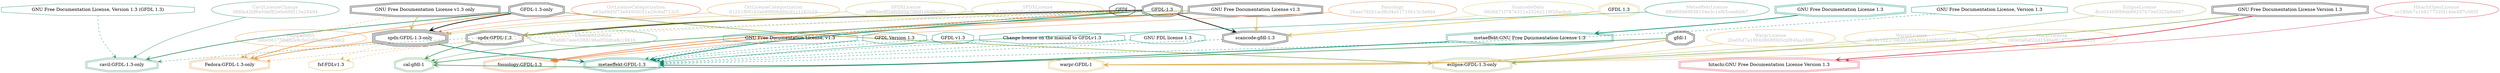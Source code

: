 strict digraph {
    node [shape=box];
    graph [splines=curved];
    1863 [label="SPDXLicense\nbfff8bedff3df6805b79f0f1db59a3f7"
         ,fontcolor=gray
         ,color="#b8bf62"
         ,fillcolor="beige;1"
         ,shape=ellipse];
    1864 [label="spdx:GFDL-1.3-only"
         ,shape=tripleoctagon];
    1865 [label="GFDL-1.3-only"
         ,shape=doubleoctagon];
    1866 [label="GNU Free Documentation License v1.3 only"
         ,shape=doubleoctagon];
    1873 [label="SPDXLicense\nc7d5b3a69dfce0608a0e07a44d99b342"
         ,fontcolor=gray
         ,color="#b8bf62"
         ,fillcolor="beige;1"
         ,shape=ellipse];
    1874 [label="spdx:GFDL-1.3"
         ,shape=doubleoctagon];
    1875 [label="GFDL-1.3"
         ,shape=doubleoctagon];
    1876 [label="GNU Free Documentation License v1.3"
         ,shape=doubleoctagon];
    6395 [label=GFDL,shape=octagon];
    6427 [label="FedoraEntry\n5bbe561758db2a9c3e2c09ef30540dc2"
         ,fontcolor=gray
         ,color="#e09d4b"
         ,fillcolor="beige;1"
         ,shape=ellipse];
    6428 [label="Fedora:GFDL-1.3-only"
         ,color="#e09d4b"
         ,shape=doubleoctagon];
    10199 [label="fsf:FDLv1.3"
          ,color="#deb256"
          ,shape=octagon];
    10929 [label="ChooseALicense\n95afdb7eee0388198a0f3bfca8c1981b"
          ,fontcolor=gray
          ,color="#58a066"
          ,fillcolor="beige;1"
          ,shape=ellipse];
    10930 [label="cal:gfdl-1"
          ,color="#58a066"
          ,shape=doubleoctagon];
    10931 [label="gfdl-1"
          ,shape=doubleoctagon];
    15940 [label="ScancodeData\n06d6b71f787e311a25262118f20acbc0"
          ,fontcolor=gray
          ,color="#dac767"
          ,fillcolor="beige;1"
          ,shape=ellipse];
    15941 [label="scancode:gfdl-1.3"
          ,shape=doubleoctagon];
    15942 [label="GFDL 1.3"
          ,color="#dac767"
          ,shape=doubleoctagon];
    26721 [label="Fossology\n26aec792b1acf8cf4e51710b13c3e0d4"
          ,fontcolor=gray
          ,color="#e18745"
          ,fillcolor="beige;1"
          ,shape=ellipse];
    26722 [label="fossology:GFDL-1.3"
          ,color="#e18745"
          ,shape=doubleoctagon];
    28709 [label="OrtLicenseCategorization\ne63a09d5f73e84930c51a29c9af712c5"
          ,fontcolor=gray
          ,color="#e06f45"
          ,fillcolor="beige;1"
          ,shape=ellipse];
    35458 [label="OrtLicenseCategorization\n01251f68163ab99906d60c91c1167c19"
          ,fontcolor=gray
          ,color="#e09d4b"
          ,fillcolor="beige;1"
          ,shape=ellipse];
    36866 [label="CavilLicenseChange\n086fa42bf6e5def82e0e68fd13a28494"
          ,fontcolor=gray
          ,color="#379469"
          ,fillcolor="beige;1"
          ,shape=ellipse];
    36867 [label="cavil:GFDL-1.3-only"
          ,color="#379469"
          ,shape=doubleoctagon];
    36868 [label="GNU Free Documentation License, Version 1.3 (GFDL 1.3)"
          ,color="#379469"
          ,shape=octagon];
    42854 [label="MetaeffektLicense\n8ffe90f469938104e3c1ef65ceefebb7"
          ,fontcolor=gray
          ,color="#00876c"
          ,fillcolor="beige;1"
          ,shape=ellipse];
    42855 [label="metaeffekt:GFDL-1.3"
          ,color="#00876c"
          ,shape=doubleoctagon];
    42856 [label="metaeffekt:GNU Free Documentation License 1.3"
          ,color="#00876c"
          ,shape=doubleoctagon];
    42857 [label="GNU Free Documentation License 1.3"
          ,color="#00876c"
          ,shape=doubleoctagon];
    42858 [label="GNU Free Documentation License, Version 1.3"
          ,color="#00876c"
          ,shape=octagon];
    42859 [label="GNU Free Documentation License, v1.3"
          ,color="#00876c"
          ,shape=octagon];
    42860 [label="GFDL Version 1.3"
          ,color="#00876c"
          ,shape=octagon];
    42861 [label="GFDL v1.3"
          ,color="#00876c"
          ,shape=octagon];
    42862 [label="Change license on the manual to GFDLv1.3"
          ,color="#00876c"
          ,shape=octagon];
    42863 [label="GNU FDL license 1.3"
          ,color="#00876c"
          ,shape=octagon];
    50150 [label="WarprLicense\na819c1d22708391b943024dd895972d5"
          ,fontcolor=gray
          ,color="#deb256"
          ,fillcolor="beige;1"
          ,shape=ellipse];
    50151 [label="warpr:GFDL-1"
          ,color="#deb256"
          ,shape=doubleoctagon];
    50152 [label="WarprLicense\nc80e3a6af22d15d6af618777da058529"
          ,fontcolor=gray
          ,color="#deb256"
          ,fillcolor="beige;1"
          ,shape=ellipse];
    50153 [label="WarprLicense\n2ba05d7a18040868f0b5cbf84faa189b"
          ,fontcolor=gray
          ,color="#deb256"
          ,fillcolor="beige;1"
          ,shape=ellipse];
    51981 [label="HitachiOpenLicense\ncc18feb7a16817752fd14de4ff7c083f"
          ,fontcolor=gray
          ,color="#d43d51"
          ,fillcolor="beige;1"
          ,shape=ellipse];
    51982 [label="hitachi:GNU Free Documentation License Version 1.3"
          ,color="#d43d51"
          ,shape=doubleoctagon];
    51983 [label="GNU Free Documentation License Version 1.3"
          ,shape=doubleoctagon];
    54278 [label="EclipseLicense\n8cc03469f99db89257b70e0325b8e687"
          ,fontcolor=gray
          ,color="#98b561"
          ,fillcolor="beige;1"
          ,shape=ellipse];
    54279 [label="eclipse:GFDL-1.3-only"
          ,color="#98b561"
          ,shape=doubleoctagon];
    1863 -> 1864 [weight=0.5
                 ,color="#b8bf62"];
    1864 -> 6428 [style=bold
                 ,arrowhead=vee
                 ,weight=0.7
                 ,color="#e09d4b"];
    1864 -> 10199 [style=dashed
                  ,arrowhead=vee
                  ,weight=0.5
                  ,color="#deb256"];
    1864 -> 42855 [style=bold
                  ,arrowhead=vee
                  ,weight=0.7
                  ,color="#00876c"];
    1865 -> 1864 [style=bold
                 ,arrowhead=vee
                 ,weight=0.7];
    1865 -> 6428 [style=bold
                 ,arrowhead=vee
                 ,weight=0.7
                 ,color="#e09d4b"];
    1865 -> 36867 [style=bold
                  ,arrowhead=vee
                  ,weight=0.7
                  ,color="#379469"];
    1865 -> 36867 [style=bold
                  ,arrowhead=vee
                  ,weight=0.7
                  ,color="#379469"];
    1865 -> 54279 [style=bold
                  ,arrowhead=vee
                  ,weight=0.7
                  ,color="#98b561"];
    1866 -> 1864 [style=bold
                 ,arrowhead=vee
                 ,weight=0.7
                 ,color="#b8bf62"];
    1866 -> 6428 [style=dashed
                 ,arrowhead=vee
                 ,weight=0.5
                 ,color="#e09d4b"];
    1873 -> 1874 [weight=0.5
                 ,color="#b8bf62"];
    1874 -> 10199 [style=dashed
                  ,arrowhead=vee
                  ,weight=0.5
                  ,color="#deb256"];
    1874 -> 10930 [style=bold
                  ,arrowhead=vee
                  ,weight=0.7
                  ,color="#58a066"];
    1875 -> 1874 [style=bold
                 ,arrowhead=vee
                 ,weight=0.7];
    1875 -> 15941 [style=bold
                  ,arrowhead=vee
                  ,weight=0.7];
    1875 -> 26722 [style=bold
                  ,arrowhead=vee
                  ,weight=0.7
                  ,color="#e18745"];
    1875 -> 36867 [style=dashed
                  ,arrowhead=vee
                  ,weight=0.5
                  ,color="#379469"];
    1875 -> 42855 [style=bold
                  ,arrowhead=vee
                  ,weight=0.7
                  ,color="#00876c"];
    1875 -> 42855 [style=bold
                  ,arrowhead=vee
                  ,weight=0.7
                  ,color="#00876c"];
    1876 -> 1874 [style=bold
                 ,arrowhead=vee
                 ,weight=0.7
                 ,color="#b8bf62"];
    1876 -> 10930 [style=bold
                  ,arrowhead=vee
                  ,weight=0.7
                  ,color="#58a066"];
    1876 -> 15941 [style=bold
                  ,arrowhead=vee
                  ,weight=0.7
                  ,color="#dac767"];
    1876 -> 26722 [style=bold
                  ,arrowhead=vee
                  ,weight=0.7
                  ,color="#e18745"];
    6395 -> 6428 [style=dashed
                 ,arrowhead=vee
                 ,weight=0.5
                 ,color="#e09d4b"];
    6395 -> 42855 [style=dashed
                  ,arrowhead=vee
                  ,weight=0.5
                  ,color="#00876c"];
    6427 -> 6428 [weight=0.5
                 ,color="#e09d4b"];
    10929 -> 10930 [weight=0.5
                   ,color="#58a066"];
    10931 -> 10930 [style=bold
                   ,arrowhead=vee
                   ,weight=0.7
                   ,color="#58a066"];
    10931 -> 50151 [style=bold
                   ,arrowhead=vee
                   ,weight=0.7
                   ,color="#deb256"];
    15940 -> 15941 [weight=0.5
                   ,color="#dac767"];
    15941 -> 42855 [style=dashed
                   ,arrowhead=vee
                   ,weight=0.5
                   ,color="#00876c"];
    15942 -> 15941 [style=bold
                   ,arrowhead=vee
                   ,weight=0.7
                   ,color="#dac767"];
    26721 -> 26722 [weight=0.5
                   ,color="#e18745"];
    28709 -> 1864 [weight=0.5
                  ,color="#e06f45"];
    35458 -> 1864 [weight=0.5
                  ,color="#e09d4b"];
    36866 -> 36867 [weight=0.5
                   ,color="#379469"];
    36868 -> 36867 [style=dashed
                   ,arrowhead=vee
                   ,weight=0.5
                   ,color="#379469"];
    42854 -> 42855 [weight=0.5
                   ,color="#00876c"];
    42856 -> 42855 [style=bold
                   ,arrowhead=vee
                   ,weight=0.7
                   ,color="#00876c"];
    42857 -> 42856 [style=bold
                   ,arrowhead=vee
                   ,weight=0.7
                   ,color="#00876c"];
    42858 -> 42855 [style=dashed
                   ,arrowhead=vee
                   ,weight=0.5
                   ,color="#00876c"];
    42859 -> 42855 [style=dashed
                   ,arrowhead=vee
                   ,weight=0.5
                   ,color="#00876c"];
    42860 -> 42855 [style=dashed
                   ,arrowhead=vee
                   ,weight=0.5
                   ,color="#00876c"];
    42861 -> 42855 [style=dashed
                   ,arrowhead=vee
                   ,weight=0.5
                   ,color="#00876c"];
    42862 -> 42855 [style=dashed
                   ,arrowhead=vee
                   ,weight=0.5
                   ,color="#00876c"];
    42863 -> 42855 [style=dashed
                   ,arrowhead=vee
                   ,weight=0.5
                   ,color="#00876c"];
    50150 -> 50151 [weight=0.5
                   ,color="#deb256"];
    50152 -> 50151 [weight=0.5
                   ,color="#deb256"];
    50153 -> 50151 [weight=0.5
                   ,color="#deb256"];
    51981 -> 51982 [weight=0.5
                   ,color="#d43d51"];
    51983 -> 51982 [style=bold
                   ,arrowhead=vee
                   ,weight=0.7
                   ,color="#d43d51"];
    51983 -> 54279 [style=bold
                   ,arrowhead=vee
                   ,weight=0.7
                   ,color="#98b561"];
    54278 -> 54279 [weight=0.5
                   ,color="#98b561"];
}
